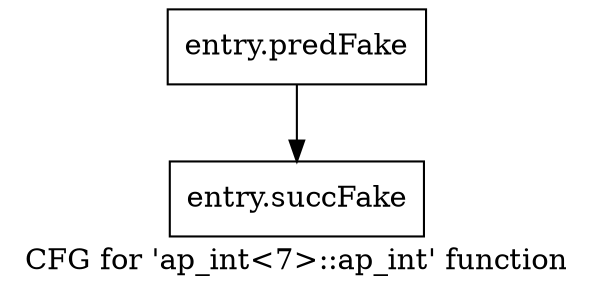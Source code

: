 digraph "CFG for 'ap_int\<7\>::ap_int' function" {
	label="CFG for 'ap_int\<7\>::ap_int' function";

	Node0x5981340 [shape=record,filename="",linenumber="",label="{entry.predFake}"];
	Node0x5981340 -> Node0x5acdec0[ callList="" memoryops="" filename="/home/omerfaruk/tools/Xilinx/Vitis_HLS/2023.2/include/ap_int.h" execusionnum="3"];
	Node0x5acdec0 [shape=record,filename="/home/omerfaruk/tools/Xilinx/Vitis_HLS/2023.2/include/ap_int.h",linenumber="21",label="{entry.succFake}"];
}
